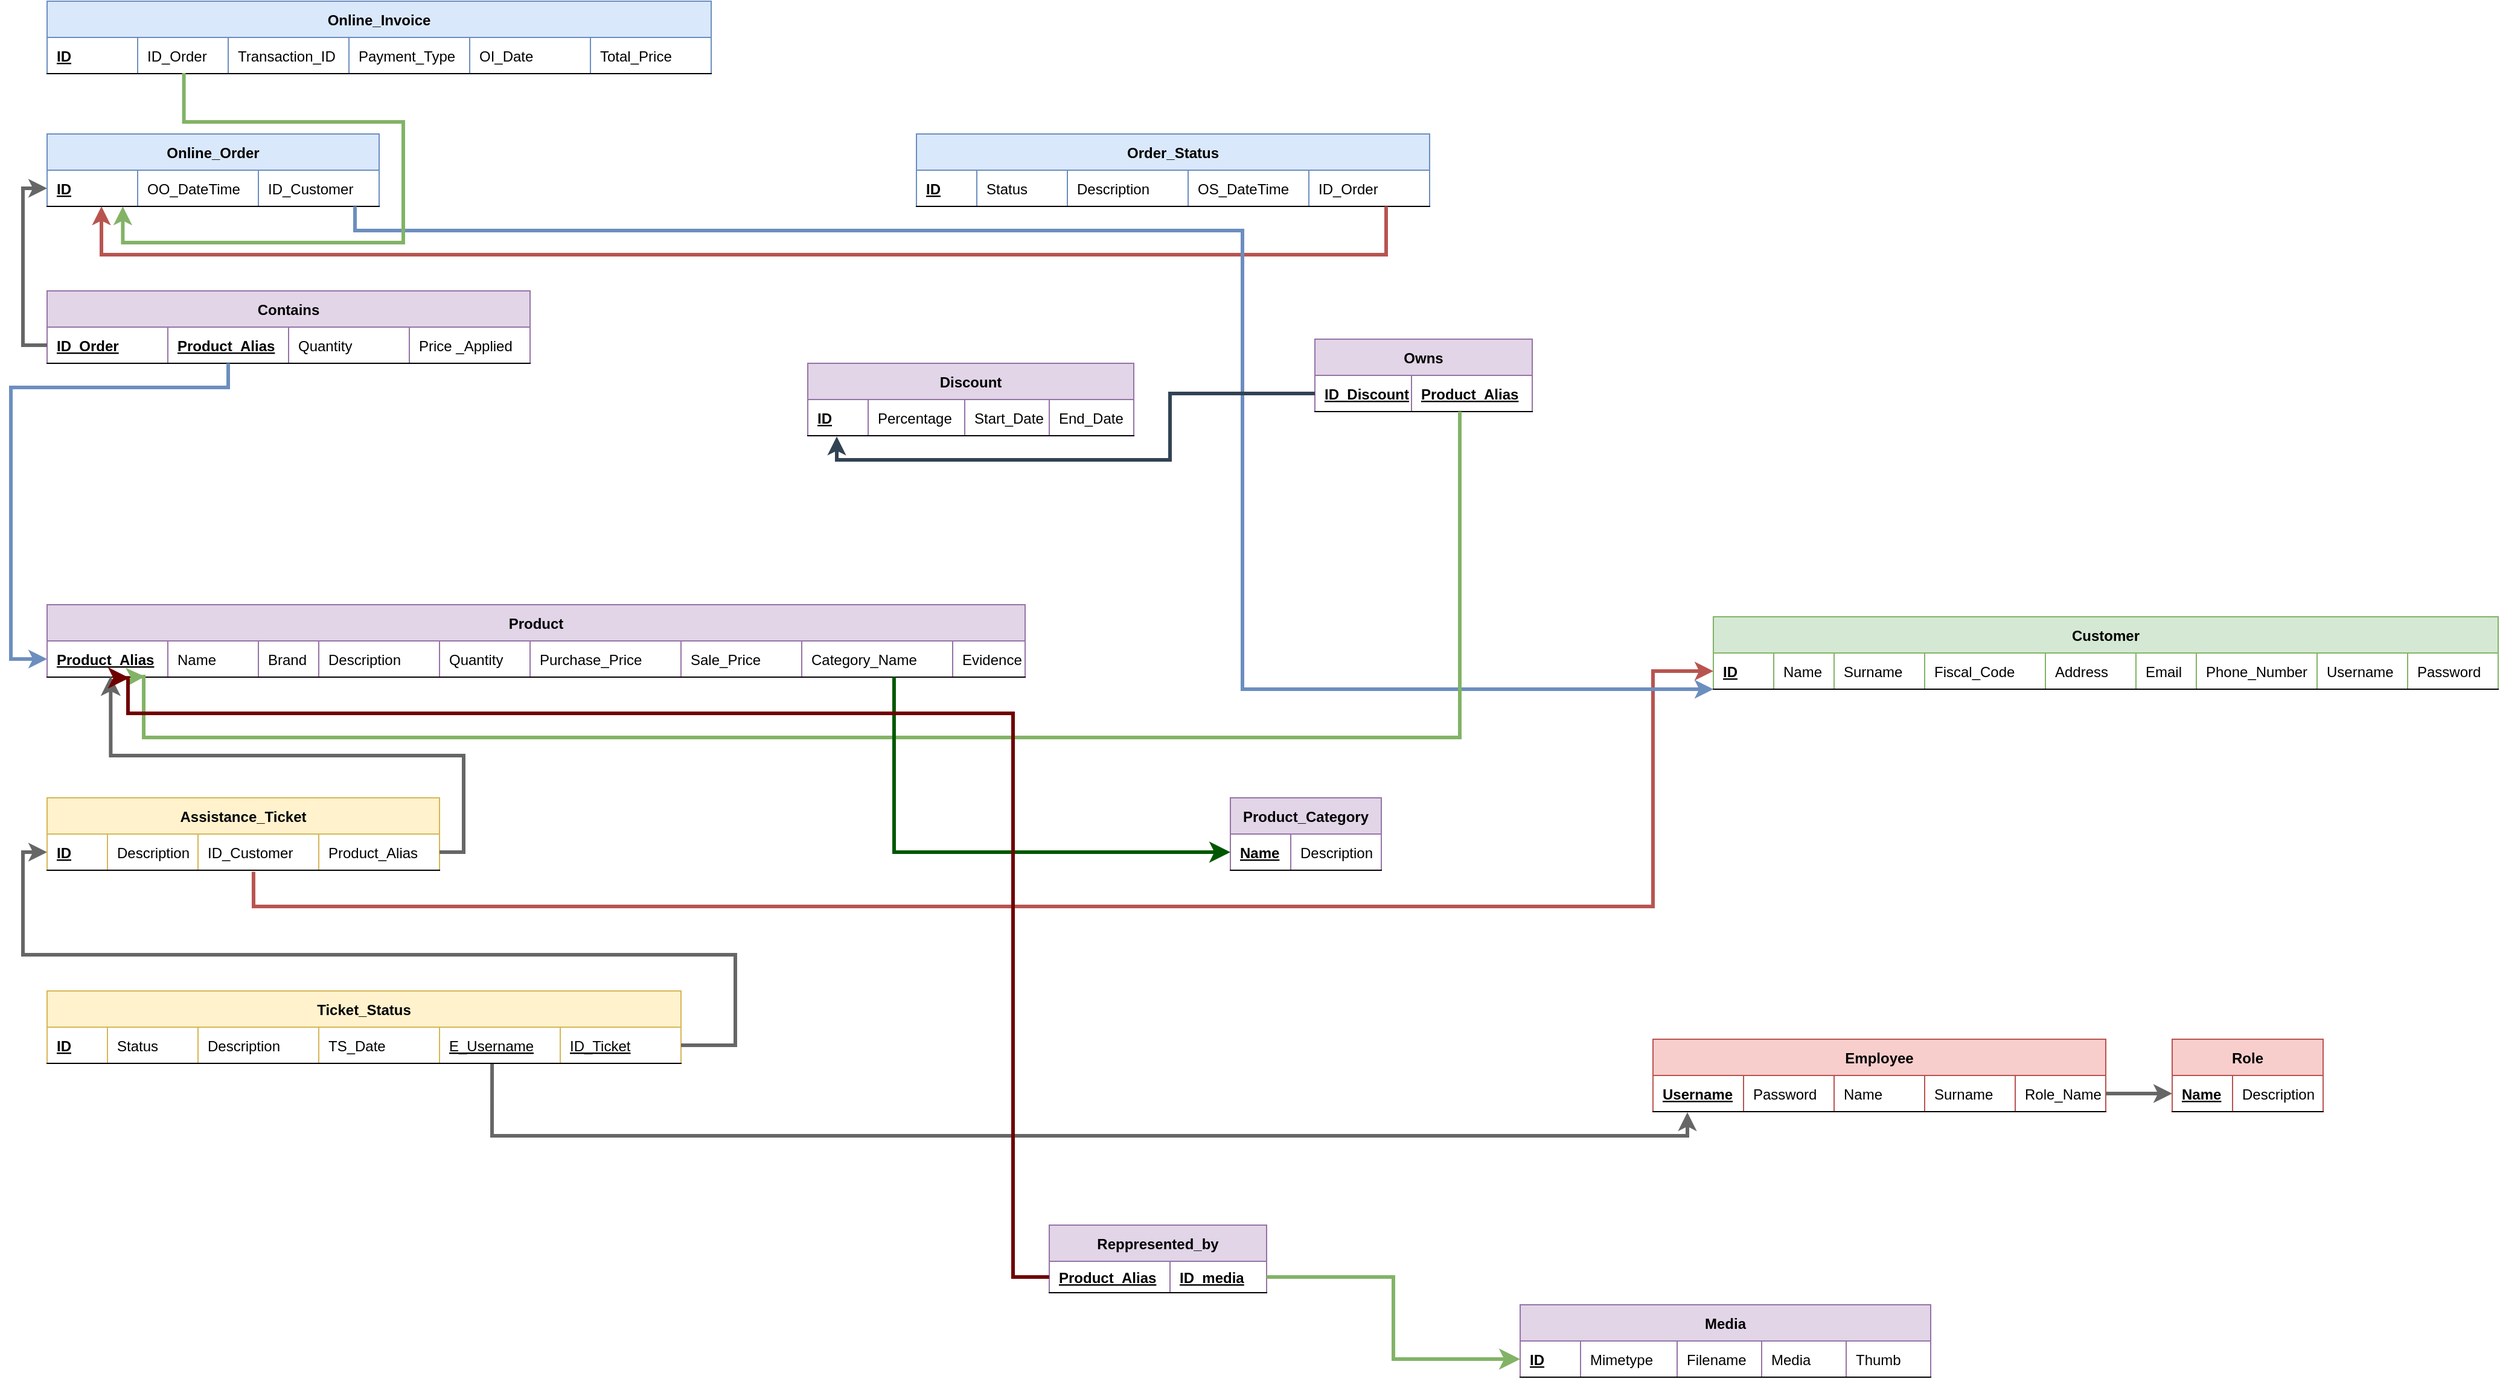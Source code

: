 <mxfile version="16.5.1" type="device"><diagram id="0pg-BmFDuKd8sLZ-6b8k" name="Page-1"><mxGraphModel dx="1574" dy="2393" grid="1" gridSize="10" guides="1" tooltips="1" connect="1" arrows="1" fold="1" page="1" pageScale="1" pageWidth="1654" pageHeight="1169" math="0" shadow="0"><root><mxCell id="0"/><mxCell id="1" parent="0"/><mxCell id="lph8fNqBOR6CAaUnovuX-112" value="Customer" style="shape=table;startSize=30;container=1;collapsible=1;childLayout=tableLayout;fixedRows=1;rowLines=0;fontStyle=1;align=center;resizeLast=1;flipV=0;flipH=0;fillColor=#d5e8d4;strokeColor=#82b366;" parent="1" vertex="1"><mxGeometry x="1460" y="110" width="650" height="60" as="geometry"/></mxCell><mxCell id="lph8fNqBOR6CAaUnovuX-113" value="" style="shape=partialRectangle;collapsible=0;dropTarget=0;pointerEvents=0;fillColor=none;top=0;left=0;bottom=1;right=0;points=[[0,0.5],[1,0.5]];portConstraint=eastwest;" parent="lph8fNqBOR6CAaUnovuX-112" vertex="1"><mxGeometry y="30" width="650" height="30" as="geometry"/></mxCell><mxCell id="lph8fNqBOR6CAaUnovuX-114" value="ID" style="shape=partialRectangle;connectable=0;fillColor=none;top=0;left=0;bottom=0;right=0;align=left;spacingLeft=6;fontStyle=5;overflow=hidden;" parent="lph8fNqBOR6CAaUnovuX-113" vertex="1"><mxGeometry width="50" height="30" as="geometry"><mxRectangle width="50" height="30" as="alternateBounds"/></mxGeometry></mxCell><mxCell id="lph8fNqBOR6CAaUnovuX-115" value="Name" style="shape=partialRectangle;connectable=0;fillColor=none;top=0;left=0;bottom=0;right=0;align=left;spacingLeft=6;fontStyle=0;overflow=hidden;" parent="lph8fNqBOR6CAaUnovuX-113" vertex="1"><mxGeometry x="50" width="50" height="30" as="geometry"><mxRectangle width="50" height="30" as="alternateBounds"/></mxGeometry></mxCell><mxCell id="lph8fNqBOR6CAaUnovuX-116" value="Surname" style="shape=partialRectangle;connectable=0;fillColor=none;top=0;left=0;bottom=0;right=0;align=left;spacingLeft=6;fontStyle=0;overflow=hidden;" parent="lph8fNqBOR6CAaUnovuX-113" vertex="1"><mxGeometry x="100" width="75" height="30" as="geometry"><mxRectangle width="75" height="30" as="alternateBounds"/></mxGeometry></mxCell><mxCell id="lph8fNqBOR6CAaUnovuX-117" value="Fiscal_Code" style="shape=partialRectangle;connectable=0;fillColor=none;top=0;left=0;bottom=0;right=0;align=left;spacingLeft=6;fontStyle=0;overflow=hidden;" parent="lph8fNqBOR6CAaUnovuX-113" vertex="1"><mxGeometry x="175" width="100" height="30" as="geometry"><mxRectangle width="100" height="30" as="alternateBounds"/></mxGeometry></mxCell><mxCell id="lph8fNqBOR6CAaUnovuX-118" value="Address" style="shape=partialRectangle;connectable=0;fillColor=none;top=0;left=0;bottom=0;right=0;align=left;spacingLeft=6;fontStyle=0;overflow=hidden;" parent="lph8fNqBOR6CAaUnovuX-113" vertex="1"><mxGeometry x="275" width="75" height="30" as="geometry"><mxRectangle width="75" height="30" as="alternateBounds"/></mxGeometry></mxCell><mxCell id="lph8fNqBOR6CAaUnovuX-119" value="Email" style="shape=partialRectangle;connectable=0;fillColor=none;top=0;left=0;bottom=0;right=0;align=left;spacingLeft=6;fontStyle=0;overflow=hidden;" parent="lph8fNqBOR6CAaUnovuX-113" vertex="1"><mxGeometry x="350" width="50" height="30" as="geometry"><mxRectangle width="50" height="30" as="alternateBounds"/></mxGeometry></mxCell><mxCell id="lph8fNqBOR6CAaUnovuX-120" value="Phone_Number" style="shape=partialRectangle;connectable=0;fillColor=none;top=0;left=0;bottom=0;right=0;align=left;spacingLeft=6;fontStyle=0;overflow=hidden;" parent="lph8fNqBOR6CAaUnovuX-113" vertex="1"><mxGeometry x="400" width="100" height="30" as="geometry"><mxRectangle width="100" height="30" as="alternateBounds"/></mxGeometry></mxCell><mxCell id="lph8fNqBOR6CAaUnovuX-122" value="Username" style="shape=partialRectangle;connectable=0;fillColor=none;top=0;left=0;bottom=0;right=0;align=left;spacingLeft=6;fontStyle=0;overflow=hidden;" parent="lph8fNqBOR6CAaUnovuX-113" vertex="1"><mxGeometry x="500" width="75" height="30" as="geometry"><mxRectangle width="75" height="30" as="alternateBounds"/></mxGeometry></mxCell><mxCell id="lph8fNqBOR6CAaUnovuX-123" value="Password" style="shape=partialRectangle;connectable=0;fillColor=none;top=0;left=0;bottom=0;right=0;align=left;spacingLeft=6;fontStyle=0;overflow=hidden;" parent="lph8fNqBOR6CAaUnovuX-113" vertex="1"><mxGeometry x="575" width="75" height="30" as="geometry"><mxRectangle width="75" height="30" as="alternateBounds"/></mxGeometry></mxCell><mxCell id="lph8fNqBOR6CAaUnovuX-124" value="Assistance_Ticket" style="shape=table;startSize=30;container=1;collapsible=1;childLayout=tableLayout;fixedRows=1;rowLines=0;fontStyle=1;align=center;resizeLast=1;fillColor=#fff2cc;strokeColor=#d6b656;" parent="1" vertex="1"><mxGeometry x="80" y="260" width="325" height="60" as="geometry"/></mxCell><mxCell id="lph8fNqBOR6CAaUnovuX-125" value="" style="shape=partialRectangle;collapsible=0;dropTarget=0;pointerEvents=0;fillColor=none;top=0;left=0;bottom=1;right=0;points=[[0,0.5],[1,0.5]];portConstraint=eastwest;" parent="lph8fNqBOR6CAaUnovuX-124" vertex="1"><mxGeometry y="30" width="325" height="30" as="geometry"/></mxCell><mxCell id="lph8fNqBOR6CAaUnovuX-126" value="ID" style="shape=partialRectangle;connectable=0;fillColor=none;top=0;left=0;bottom=0;right=0;align=left;spacingLeft=6;fontStyle=5;overflow=hidden;" parent="lph8fNqBOR6CAaUnovuX-125" vertex="1"><mxGeometry width="50" height="30" as="geometry"><mxRectangle width="50" height="30" as="alternateBounds"/></mxGeometry></mxCell><mxCell id="lph8fNqBOR6CAaUnovuX-127" value="Description" style="shape=partialRectangle;connectable=0;fillColor=none;top=0;left=0;bottom=0;right=0;align=left;spacingLeft=6;fontStyle=0;overflow=hidden;" parent="lph8fNqBOR6CAaUnovuX-125" vertex="1"><mxGeometry x="50" width="75" height="30" as="geometry"><mxRectangle width="75" height="30" as="alternateBounds"/></mxGeometry></mxCell><mxCell id="lph8fNqBOR6CAaUnovuX-129" value="ID_Customer" style="shape=partialRectangle;connectable=0;fillColor=none;top=0;left=0;bottom=0;right=0;align=left;spacingLeft=6;fontStyle=0;overflow=hidden;" parent="lph8fNqBOR6CAaUnovuX-125" vertex="1"><mxGeometry x="125" width="100" height="30" as="geometry"><mxRectangle width="100" height="30" as="alternateBounds"/></mxGeometry></mxCell><mxCell id="lph8fNqBOR6CAaUnovuX-130" value="Product_Alias" style="shape=partialRectangle;connectable=0;fillColor=none;top=0;left=0;bottom=0;right=0;align=left;spacingLeft=6;fontStyle=0;overflow=hidden;" parent="lph8fNqBOR6CAaUnovuX-125" vertex="1"><mxGeometry x="225" width="100" height="30" as="geometry"><mxRectangle width="100" height="30" as="alternateBounds"/></mxGeometry></mxCell><mxCell id="lph8fNqBOR6CAaUnovuX-131" value="Ticket_Status" style="shape=table;startSize=30;container=1;collapsible=1;childLayout=tableLayout;fixedRows=1;rowLines=0;fontStyle=1;align=center;resizeLast=1;fillColor=#fff2cc;strokeColor=#d6b656;" parent="1" vertex="1"><mxGeometry x="80" y="420" width="525" height="60" as="geometry"/></mxCell><mxCell id="lph8fNqBOR6CAaUnovuX-132" value="" style="shape=partialRectangle;collapsible=0;dropTarget=0;pointerEvents=0;fillColor=none;top=0;left=0;bottom=1;right=0;points=[[0,0.5],[1,0.5]];portConstraint=eastwest;" parent="lph8fNqBOR6CAaUnovuX-131" vertex="1"><mxGeometry y="30" width="525" height="30" as="geometry"/></mxCell><mxCell id="lph8fNqBOR6CAaUnovuX-133" value="ID" style="shape=partialRectangle;connectable=0;fillColor=none;top=0;left=0;bottom=0;right=0;align=left;spacingLeft=6;fontStyle=5;overflow=hidden;" parent="lph8fNqBOR6CAaUnovuX-132" vertex="1"><mxGeometry width="50" height="30" as="geometry"><mxRectangle width="50" height="30" as="alternateBounds"/></mxGeometry></mxCell><mxCell id="lph8fNqBOR6CAaUnovuX-134" value="Status" style="shape=partialRectangle;connectable=0;fillColor=none;top=0;left=0;bottom=0;right=0;align=left;spacingLeft=6;fontStyle=0;overflow=hidden;" parent="lph8fNqBOR6CAaUnovuX-132" vertex="1"><mxGeometry x="50" width="75" height="30" as="geometry"><mxRectangle width="75" height="30" as="alternateBounds"/></mxGeometry></mxCell><mxCell id="lph8fNqBOR6CAaUnovuX-135" value="Description" style="shape=partialRectangle;connectable=0;fillColor=none;top=0;left=0;bottom=0;right=0;align=left;spacingLeft=6;fontStyle=0;overflow=hidden;" parent="lph8fNqBOR6CAaUnovuX-132" vertex="1"><mxGeometry x="125" width="100" height="30" as="geometry"><mxRectangle width="100" height="30" as="alternateBounds"/></mxGeometry></mxCell><mxCell id="lph8fNqBOR6CAaUnovuX-136" value="TS_Date" style="shape=partialRectangle;connectable=0;fillColor=none;top=0;left=0;bottom=0;right=0;align=left;spacingLeft=6;fontStyle=0;overflow=hidden;" parent="lph8fNqBOR6CAaUnovuX-132" vertex="1"><mxGeometry x="225" width="100" height="30" as="geometry"><mxRectangle width="100" height="30" as="alternateBounds"/></mxGeometry></mxCell><mxCell id="lph8fNqBOR6CAaUnovuX-137" value="E_Username" style="shape=partialRectangle;connectable=0;fillColor=none;top=0;left=0;bottom=0;right=0;align=left;spacingLeft=6;fontStyle=4;overflow=hidden;" parent="lph8fNqBOR6CAaUnovuX-132" vertex="1"><mxGeometry x="325" width="100" height="30" as="geometry"><mxRectangle width="100" height="30" as="alternateBounds"/></mxGeometry></mxCell><mxCell id="lph8fNqBOR6CAaUnovuX-138" value="ID_Ticket" style="shape=partialRectangle;connectable=0;fillColor=none;top=0;left=0;bottom=0;right=0;align=left;spacingLeft=6;fontStyle=4;overflow=hidden;" parent="lph8fNqBOR6CAaUnovuX-132" vertex="1"><mxGeometry x="425" width="100" height="30" as="geometry"><mxRectangle width="100" height="30" as="alternateBounds"/></mxGeometry></mxCell><mxCell id="lph8fNqBOR6CAaUnovuX-139" value="Product" style="shape=table;startSize=30;container=1;collapsible=1;childLayout=tableLayout;fixedRows=1;rowLines=0;fontStyle=1;align=center;resizeLast=1;fillColor=#e1d5e7;strokeColor=#9673a6;" parent="1" vertex="1"><mxGeometry x="80" y="100" width="810" height="60" as="geometry"/></mxCell><mxCell id="lph8fNqBOR6CAaUnovuX-140" value="" style="shape=partialRectangle;collapsible=0;dropTarget=0;pointerEvents=0;fillColor=none;top=0;left=0;bottom=1;right=0;points=[[0,0.5],[1,0.5]];portConstraint=eastwest;" parent="lph8fNqBOR6CAaUnovuX-139" vertex="1"><mxGeometry y="30" width="810" height="30" as="geometry"/></mxCell><mxCell id="lph8fNqBOR6CAaUnovuX-141" value="Product_Alias" style="shape=partialRectangle;connectable=0;fillColor=none;top=0;left=0;bottom=0;right=0;align=left;spacingLeft=6;fontStyle=5;overflow=hidden;" parent="lph8fNqBOR6CAaUnovuX-140" vertex="1"><mxGeometry width="100" height="30" as="geometry"><mxRectangle width="100" height="30" as="alternateBounds"/></mxGeometry></mxCell><mxCell id="lph8fNqBOR6CAaUnovuX-142" value="Name" style="shape=partialRectangle;connectable=0;fillColor=none;top=0;left=0;bottom=0;right=0;align=left;spacingLeft=6;fontStyle=0;overflow=hidden;" parent="lph8fNqBOR6CAaUnovuX-140" vertex="1"><mxGeometry x="100" width="75" height="30" as="geometry"><mxRectangle width="75" height="30" as="alternateBounds"/></mxGeometry></mxCell><mxCell id="lph8fNqBOR6CAaUnovuX-143" value="Brand" style="shape=partialRectangle;connectable=0;fillColor=none;top=0;left=0;bottom=0;right=0;align=left;spacingLeft=6;fontStyle=0;overflow=hidden;" parent="lph8fNqBOR6CAaUnovuX-140" vertex="1"><mxGeometry x="175" width="50" height="30" as="geometry"><mxRectangle width="50" height="30" as="alternateBounds"/></mxGeometry></mxCell><mxCell id="lph8fNqBOR6CAaUnovuX-144" value="Description" style="shape=partialRectangle;connectable=0;fillColor=none;top=0;left=0;bottom=0;right=0;align=left;spacingLeft=6;fontStyle=0;overflow=hidden;" parent="lph8fNqBOR6CAaUnovuX-140" vertex="1"><mxGeometry x="225" width="100" height="30" as="geometry"><mxRectangle width="100" height="30" as="alternateBounds"/></mxGeometry></mxCell><mxCell id="lph8fNqBOR6CAaUnovuX-145" value="Quantity" style="shape=partialRectangle;connectable=0;fillColor=none;top=0;left=0;bottom=0;right=0;align=left;spacingLeft=6;fontStyle=0;overflow=hidden;" parent="lph8fNqBOR6CAaUnovuX-140" vertex="1"><mxGeometry x="325" width="75" height="30" as="geometry"><mxRectangle width="75" height="30" as="alternateBounds"/></mxGeometry></mxCell><mxCell id="lph8fNqBOR6CAaUnovuX-146" value="Purchase_Price" style="shape=partialRectangle;connectable=0;fillColor=none;top=0;left=0;bottom=0;right=0;align=left;spacingLeft=6;fontStyle=0;overflow=hidden;" parent="lph8fNqBOR6CAaUnovuX-140" vertex="1"><mxGeometry x="400" width="125" height="30" as="geometry"><mxRectangle width="125" height="30" as="alternateBounds"/></mxGeometry></mxCell><mxCell id="lph8fNqBOR6CAaUnovuX-147" value="Sale_Price" style="shape=partialRectangle;connectable=0;fillColor=none;top=0;left=0;bottom=0;right=0;align=left;spacingLeft=6;fontStyle=0;overflow=hidden;" parent="lph8fNqBOR6CAaUnovuX-140" vertex="1"><mxGeometry x="525" width="100" height="30" as="geometry"><mxRectangle width="100" height="30" as="alternateBounds"/></mxGeometry></mxCell><mxCell id="lph8fNqBOR6CAaUnovuX-149" value="Category_Name" style="shape=partialRectangle;connectable=0;fillColor=none;top=0;left=0;bottom=0;right=0;align=left;spacingLeft=6;fontStyle=0;overflow=hidden;" parent="lph8fNqBOR6CAaUnovuX-140" vertex="1"><mxGeometry x="625" width="125" height="30" as="geometry"><mxRectangle width="125" height="30" as="alternateBounds"/></mxGeometry></mxCell><mxCell id="3uDwWLVldR8TrCKdrsaG-1" value="Evidence" style="shape=partialRectangle;connectable=0;fillColor=none;top=0;left=0;bottom=0;right=0;align=left;spacingLeft=6;fontStyle=0;overflow=hidden;" parent="lph8fNqBOR6CAaUnovuX-140" vertex="1"><mxGeometry x="750" width="60" height="30" as="geometry"><mxRectangle width="60" height="30" as="alternateBounds"/></mxGeometry></mxCell><mxCell id="lph8fNqBOR6CAaUnovuX-150" value="Product_Category" style="shape=table;startSize=30;container=1;collapsible=1;childLayout=tableLayout;fixedRows=1;rowLines=0;fontStyle=1;align=center;resizeLast=1;fillColor=#e1d5e7;strokeColor=#9673a6;" parent="1" vertex="1"><mxGeometry x="1060" y="260" width="125" height="60" as="geometry"/></mxCell><mxCell id="lph8fNqBOR6CAaUnovuX-151" value="" style="shape=partialRectangle;collapsible=0;dropTarget=0;pointerEvents=0;fillColor=none;top=0;left=0;bottom=1;right=0;points=[[0,0.5],[1,0.5]];portConstraint=eastwest;" parent="lph8fNqBOR6CAaUnovuX-150" vertex="1"><mxGeometry y="30" width="125" height="30" as="geometry"/></mxCell><mxCell id="lph8fNqBOR6CAaUnovuX-152" value="Name" style="shape=partialRectangle;connectable=0;fillColor=none;top=0;left=0;bottom=0;right=0;align=left;spacingLeft=6;fontStyle=5;overflow=hidden;" parent="lph8fNqBOR6CAaUnovuX-151" vertex="1"><mxGeometry width="50" height="30" as="geometry"><mxRectangle width="50" height="30" as="alternateBounds"/></mxGeometry></mxCell><mxCell id="lph8fNqBOR6CAaUnovuX-153" value="Description" style="shape=partialRectangle;connectable=0;fillColor=none;top=0;left=0;bottom=0;right=0;align=left;spacingLeft=6;fontStyle=0;overflow=hidden;" parent="lph8fNqBOR6CAaUnovuX-151" vertex="1"><mxGeometry x="50" width="75" height="30" as="geometry"><mxRectangle width="75" height="30" as="alternateBounds"/></mxGeometry></mxCell><mxCell id="lph8fNqBOR6CAaUnovuX-154" value="Role" style="shape=table;startSize=30;container=1;collapsible=1;childLayout=tableLayout;fixedRows=1;rowLines=0;fontStyle=1;align=center;resizeLast=1;fillColor=#f8cecc;strokeColor=#b85450;" parent="1" vertex="1"><mxGeometry x="1840" y="460" width="125" height="60" as="geometry"/></mxCell><mxCell id="lph8fNqBOR6CAaUnovuX-155" value="" style="shape=partialRectangle;collapsible=0;dropTarget=0;pointerEvents=0;fillColor=none;top=0;left=0;bottom=1;right=0;points=[[0,0.5],[1,0.5]];portConstraint=eastwest;" parent="lph8fNqBOR6CAaUnovuX-154" vertex="1"><mxGeometry y="30" width="125" height="30" as="geometry"/></mxCell><mxCell id="lph8fNqBOR6CAaUnovuX-156" value="Name" style="shape=partialRectangle;connectable=0;fillColor=none;top=0;left=0;bottom=0;right=0;align=left;spacingLeft=6;fontStyle=5;overflow=hidden;" parent="lph8fNqBOR6CAaUnovuX-155" vertex="1"><mxGeometry width="50" height="30" as="geometry"><mxRectangle width="50" height="30" as="alternateBounds"/></mxGeometry></mxCell><mxCell id="lph8fNqBOR6CAaUnovuX-157" value="Description" style="shape=partialRectangle;connectable=0;fillColor=none;top=0;left=0;bottom=0;right=0;align=left;spacingLeft=6;fontStyle=0;overflow=hidden;" parent="lph8fNqBOR6CAaUnovuX-155" vertex="1"><mxGeometry x="50" width="75" height="30" as="geometry"><mxRectangle width="75" height="30" as="alternateBounds"/></mxGeometry></mxCell><mxCell id="lph8fNqBOR6CAaUnovuX-158" value="Employee" style="shape=table;startSize=30;container=1;collapsible=1;childLayout=tableLayout;fixedRows=1;rowLines=0;fontStyle=1;align=center;resizeLast=1;fillColor=#f8cecc;strokeColor=#b85450;" parent="1" vertex="1"><mxGeometry x="1410" y="460" width="375" height="60" as="geometry"/></mxCell><mxCell id="lph8fNqBOR6CAaUnovuX-159" value="" style="shape=partialRectangle;collapsible=0;dropTarget=0;pointerEvents=0;fillColor=none;top=0;left=0;bottom=1;right=0;points=[[0,0.5],[1,0.5]];portConstraint=eastwest;" parent="lph8fNqBOR6CAaUnovuX-158" vertex="1"><mxGeometry y="30" width="375" height="30" as="geometry"/></mxCell><mxCell id="lph8fNqBOR6CAaUnovuX-160" value="Username" style="shape=partialRectangle;connectable=0;fillColor=none;top=0;left=0;bottom=0;right=0;align=left;spacingLeft=6;fontStyle=5;overflow=hidden;" parent="lph8fNqBOR6CAaUnovuX-159" vertex="1"><mxGeometry width="75" height="30" as="geometry"><mxRectangle width="75" height="30" as="alternateBounds"/></mxGeometry></mxCell><mxCell id="lph8fNqBOR6CAaUnovuX-161" value="Password" style="shape=partialRectangle;connectable=0;fillColor=none;top=0;left=0;bottom=0;right=0;align=left;spacingLeft=6;fontStyle=0;overflow=hidden;" parent="lph8fNqBOR6CAaUnovuX-159" vertex="1"><mxGeometry x="75" width="75" height="30" as="geometry"><mxRectangle width="75" height="30" as="alternateBounds"/></mxGeometry></mxCell><mxCell id="lph8fNqBOR6CAaUnovuX-162" value="Name" style="shape=partialRectangle;connectable=0;fillColor=none;top=0;left=0;bottom=0;right=0;align=left;spacingLeft=6;fontStyle=0;overflow=hidden;" parent="lph8fNqBOR6CAaUnovuX-159" vertex="1"><mxGeometry x="150" width="75" height="30" as="geometry"><mxRectangle width="75" height="30" as="alternateBounds"/></mxGeometry></mxCell><mxCell id="lph8fNqBOR6CAaUnovuX-163" value="Surname" style="shape=partialRectangle;connectable=0;fillColor=none;top=0;left=0;bottom=0;right=0;align=left;spacingLeft=6;fontStyle=0;overflow=hidden;" parent="lph8fNqBOR6CAaUnovuX-159" vertex="1"><mxGeometry x="225" width="75" height="30" as="geometry"><mxRectangle width="75" height="30" as="alternateBounds"/></mxGeometry></mxCell><mxCell id="lph8fNqBOR6CAaUnovuX-164" value="Role_Name" style="shape=partialRectangle;connectable=0;fillColor=none;top=0;left=0;bottom=0;right=0;align=left;spacingLeft=6;fontStyle=0;overflow=hidden;" parent="lph8fNqBOR6CAaUnovuX-159" vertex="1"><mxGeometry x="300" width="75" height="30" as="geometry"><mxRectangle width="75" height="30" as="alternateBounds"/></mxGeometry></mxCell><mxCell id="lph8fNqBOR6CAaUnovuX-180" style="edgeStyle=orthogonalEdgeStyle;rounded=0;orthogonalLoop=1;jettySize=auto;html=1;entryX=0;entryY=0.5;entryDx=0;entryDy=0;exitX=1;exitY=0.5;exitDx=0;exitDy=0;strokeWidth=3;fillColor=#f5f5f5;strokeColor=#666666;" parent="1" source="lph8fNqBOR6CAaUnovuX-159" target="lph8fNqBOR6CAaUnovuX-155" edge="1"><mxGeometry relative="1" as="geometry"><mxPoint x="2040" y="514" as="targetPoint"/></mxGeometry></mxCell><mxCell id="lph8fNqBOR6CAaUnovuX-189" style="edgeStyle=orthogonalEdgeStyle;rounded=0;orthogonalLoop=1;jettySize=auto;html=1;entryX=0;entryY=0.5;entryDx=0;entryDy=0;fillColor=#f8cecc;strokeColor=#b85450;strokeWidth=3;exitX=0.526;exitY=1.042;exitDx=0;exitDy=0;exitPerimeter=0;" parent="1" source="lph8fNqBOR6CAaUnovuX-125" target="lph8fNqBOR6CAaUnovuX-113" edge="1"><mxGeometry relative="1" as="geometry"><mxPoint x="1160" y="145" as="targetPoint"/><Array as="points"><mxPoint x="251" y="350"/><mxPoint x="1410" y="350"/><mxPoint x="1410" y="155"/></Array><mxPoint x="355" y="319" as="sourcePoint"/></mxGeometry></mxCell><mxCell id="lph8fNqBOR6CAaUnovuX-191" style="edgeStyle=orthogonalEdgeStyle;rounded=0;orthogonalLoop=1;jettySize=auto;html=1;entryX=0.065;entryY=0.967;entryDx=0;entryDy=0;entryPerimeter=0;exitX=1;exitY=0.5;exitDx=0;exitDy=0;endSize=7;strokeWidth=3;fillColor=#f5f5f5;strokeColor=#666666;" parent="1" source="lph8fNqBOR6CAaUnovuX-125" target="lph8fNqBOR6CAaUnovuX-140" edge="1"><mxGeometry relative="1" as="geometry"/></mxCell><mxCell id="lph8fNqBOR6CAaUnovuX-193" style="edgeStyle=orthogonalEdgeStyle;rounded=0;orthogonalLoop=1;jettySize=auto;html=1;entryX=0;entryY=0.5;entryDx=0;entryDy=0;exitX=1;exitY=0.75;exitDx=0;exitDy=0;strokeWidth=3;fillColor=#f5f5f5;strokeColor=#666666;" parent="1" source="lph8fNqBOR6CAaUnovuX-131" target="lph8fNqBOR6CAaUnovuX-125" edge="1"><mxGeometry relative="1" as="geometry"><mxPoint x="640" y="465" as="sourcePoint"/><Array as="points"><mxPoint x="650" y="465"/><mxPoint x="650" y="390"/><mxPoint x="60" y="390"/><mxPoint x="60" y="305"/></Array></mxGeometry></mxCell><mxCell id="lph8fNqBOR6CAaUnovuX-216" value="Online_Invoice" style="shape=table;startSize=30;container=1;collapsible=1;childLayout=tableLayout;fixedRows=1;rowLines=0;fontStyle=1;align=center;resizeLast=1;fillColor=#dae8fc;strokeColor=#6c8ebf;" parent="1" vertex="1"><mxGeometry x="80" y="-400" width="550" height="60" as="geometry"/></mxCell><mxCell id="lph8fNqBOR6CAaUnovuX-217" value="" style="shape=partialRectangle;collapsible=0;dropTarget=0;pointerEvents=0;fillColor=none;top=0;left=0;bottom=1;right=0;points=[[0,0.5],[1,0.5]];portConstraint=eastwest;" parent="lph8fNqBOR6CAaUnovuX-216" vertex="1"><mxGeometry y="30" width="550" height="30" as="geometry"/></mxCell><mxCell id="lph8fNqBOR6CAaUnovuX-218" value="ID" style="shape=partialRectangle;connectable=0;fillColor=none;top=0;left=0;bottom=0;right=0;align=left;spacingLeft=6;fontStyle=5;overflow=hidden;" parent="lph8fNqBOR6CAaUnovuX-217" vertex="1"><mxGeometry width="75" height="30" as="geometry"><mxRectangle width="75" height="30" as="alternateBounds"/></mxGeometry></mxCell><mxCell id="wNICLlBUw6Nd2xZsFlhu-1" value="ID_Order" style="shape=partialRectangle;connectable=0;fillColor=none;top=0;left=0;bottom=0;right=0;align=left;spacingLeft=6;fontStyle=0;overflow=hidden;" parent="lph8fNqBOR6CAaUnovuX-217" vertex="1"><mxGeometry x="75" width="75" height="30" as="geometry"><mxRectangle width="75" height="30" as="alternateBounds"/></mxGeometry></mxCell><mxCell id="lph8fNqBOR6CAaUnovuX-219" value="Transaction_ID    " style="shape=partialRectangle;connectable=0;fillColor=none;top=0;left=0;bottom=0;right=0;align=left;spacingLeft=6;fontStyle=0;overflow=hidden;" parent="lph8fNqBOR6CAaUnovuX-217" vertex="1"><mxGeometry x="150" width="100" height="30" as="geometry"><mxRectangle width="100" height="30" as="alternateBounds"/></mxGeometry></mxCell><mxCell id="lph8fNqBOR6CAaUnovuX-220" value="Payment_Type" style="shape=partialRectangle;connectable=0;fillColor=none;top=0;left=0;bottom=0;right=0;align=left;spacingLeft=6;fontStyle=0;overflow=hidden;" parent="lph8fNqBOR6CAaUnovuX-217" vertex="1"><mxGeometry x="250" width="100" height="30" as="geometry"><mxRectangle width="100" height="30" as="alternateBounds"/></mxGeometry></mxCell><mxCell id="lph8fNqBOR6CAaUnovuX-221" value="OI_Date" style="shape=partialRectangle;connectable=0;fillColor=none;top=0;left=0;bottom=0;right=0;align=left;spacingLeft=6;fontStyle=0;overflow=hidden;" parent="lph8fNqBOR6CAaUnovuX-217" vertex="1"><mxGeometry x="350" width="100" height="30" as="geometry"><mxRectangle width="100" height="30" as="alternateBounds"/></mxGeometry></mxCell><mxCell id="lph8fNqBOR6CAaUnovuX-222" value="Total_Price" style="shape=partialRectangle;connectable=0;fillColor=none;top=0;left=0;bottom=0;right=0;align=left;spacingLeft=6;fontStyle=0;overflow=hidden;" parent="lph8fNqBOR6CAaUnovuX-217" vertex="1"><mxGeometry x="450" width="100" height="30" as="geometry"><mxRectangle width="100" height="30" as="alternateBounds"/></mxGeometry></mxCell><mxCell id="IJeYiDki8PzvD-kHx4hm-18" value="Discount" style="shape=table;startSize=30;container=1;collapsible=1;childLayout=tableLayout;fixedRows=1;rowLines=0;fontStyle=1;align=center;resizeLast=1;fillColor=#e1d5e7;strokeColor=#9673a6;" parent="1" vertex="1"><mxGeometry x="710" y="-100" width="270" height="60" as="geometry"/></mxCell><mxCell id="IJeYiDki8PzvD-kHx4hm-19" value="" style="shape=partialRectangle;collapsible=0;dropTarget=0;pointerEvents=0;fillColor=none;top=0;left=0;bottom=1;right=0;points=[[0,0.5],[1,0.5]];portConstraint=eastwest;" parent="IJeYiDki8PzvD-kHx4hm-18" vertex="1"><mxGeometry y="30" width="270" height="30" as="geometry"/></mxCell><mxCell id="IJeYiDki8PzvD-kHx4hm-20" value="ID" style="shape=partialRectangle;connectable=0;fillColor=none;top=0;left=0;bottom=0;right=0;align=left;spacingLeft=6;fontStyle=5;overflow=hidden;" parent="IJeYiDki8PzvD-kHx4hm-19" vertex="1"><mxGeometry width="50" height="30" as="geometry"><mxRectangle width="50" height="30" as="alternateBounds"/></mxGeometry></mxCell><mxCell id="IJeYiDki8PzvD-kHx4hm-21" value="Percentage" style="shape=partialRectangle;connectable=0;fillColor=none;top=0;left=0;bottom=0;right=0;align=left;spacingLeft=6;fontStyle=0;overflow=hidden;" parent="IJeYiDki8PzvD-kHx4hm-19" vertex="1"><mxGeometry x="50" width="80" height="30" as="geometry"><mxRectangle width="80" height="30" as="alternateBounds"/></mxGeometry></mxCell><mxCell id="IJeYiDki8PzvD-kHx4hm-23" value="Start_Date" style="shape=partialRectangle;connectable=0;fillColor=none;top=0;left=0;bottom=0;right=0;align=left;spacingLeft=6;fontStyle=0;overflow=hidden;" parent="IJeYiDki8PzvD-kHx4hm-19" vertex="1"><mxGeometry x="130" width="70" height="30" as="geometry"><mxRectangle width="70" height="30" as="alternateBounds"/></mxGeometry></mxCell><mxCell id="IJeYiDki8PzvD-kHx4hm-22" value="End_Date" style="shape=partialRectangle;connectable=0;fillColor=none;top=0;left=0;bottom=0;right=0;align=left;spacingLeft=6;fontStyle=0;overflow=hidden;" parent="IJeYiDki8PzvD-kHx4hm-19" vertex="1"><mxGeometry x="200" width="70" height="30" as="geometry"><mxRectangle width="70" height="30" as="alternateBounds"/></mxGeometry></mxCell><mxCell id="IJeYiDki8PzvD-kHx4hm-45" style="edgeStyle=orthogonalEdgeStyle;rounded=0;orthogonalLoop=1;jettySize=auto;html=1;exitX=0.702;exitY=1.017;exitDx=0;exitDy=0;entryX=0.076;entryY=1.017;entryDx=0;entryDy=0;exitPerimeter=0;entryPerimeter=0;strokeWidth=3;fillColor=#f5f5f5;strokeColor=#666666;" parent="1" source="lph8fNqBOR6CAaUnovuX-132" target="lph8fNqBOR6CAaUnovuX-159" edge="1"><mxGeometry relative="1" as="geometry"/></mxCell><mxCell id="IJeYiDki8PzvD-kHx4hm-47" value="Online_Order" style="shape=table;startSize=30;container=1;collapsible=1;childLayout=tableLayout;fixedRows=1;rowLines=0;fontStyle=1;align=center;resizeLast=1;fillColor=#dae8fc;strokeColor=#6c8ebf;" parent="1" vertex="1"><mxGeometry x="80" y="-290" width="275" height="60" as="geometry"/></mxCell><mxCell id="IJeYiDki8PzvD-kHx4hm-48" value="" style="shape=partialRectangle;collapsible=0;dropTarget=0;pointerEvents=0;fillColor=none;top=0;left=0;bottom=1;right=0;points=[[0,0.5],[1,0.5]];portConstraint=eastwest;" parent="IJeYiDki8PzvD-kHx4hm-47" vertex="1"><mxGeometry y="30" width="275" height="30" as="geometry"/></mxCell><mxCell id="IJeYiDki8PzvD-kHx4hm-49" value="ID" style="shape=partialRectangle;connectable=0;fillColor=none;top=0;left=0;bottom=0;right=0;align=left;spacingLeft=6;fontStyle=5;overflow=hidden;" parent="IJeYiDki8PzvD-kHx4hm-48" vertex="1"><mxGeometry width="75" height="30" as="geometry"><mxRectangle width="75" height="30" as="alternateBounds"/></mxGeometry></mxCell><mxCell id="IJeYiDki8PzvD-kHx4hm-50" value="OO_DateTime" style="shape=partialRectangle;connectable=0;fillColor=none;top=0;left=0;bottom=0;right=0;align=left;spacingLeft=6;fontStyle=0;overflow=hidden;" parent="IJeYiDki8PzvD-kHx4hm-48" vertex="1"><mxGeometry x="75" width="100" height="30" as="geometry"><mxRectangle width="100" height="30" as="alternateBounds"/></mxGeometry></mxCell><mxCell id="IJeYiDki8PzvD-kHx4hm-63" value="ID_Customer" style="shape=partialRectangle;connectable=0;fillColor=none;top=0;left=0;bottom=0;right=0;align=left;spacingLeft=6;fontStyle=0;overflow=hidden;" parent="IJeYiDki8PzvD-kHx4hm-48" vertex="1"><mxGeometry x="175" width="100" height="30" as="geometry"><mxRectangle width="100" height="30" as="alternateBounds"/></mxGeometry></mxCell><mxCell id="IJeYiDki8PzvD-kHx4hm-54" value="Order_Status" style="shape=table;startSize=30;container=1;collapsible=1;childLayout=tableLayout;fixedRows=1;rowLines=0;fontStyle=1;align=center;resizeLast=1;fillColor=#dae8fc;strokeColor=#6c8ebf;" parent="1" vertex="1"><mxGeometry x="800" y="-290" width="425" height="60" as="geometry"/></mxCell><mxCell id="IJeYiDki8PzvD-kHx4hm-55" value="" style="shape=partialRectangle;collapsible=0;dropTarget=0;pointerEvents=0;fillColor=none;top=0;left=0;bottom=1;right=0;points=[[0,0.5],[1,0.5]];portConstraint=eastwest;" parent="IJeYiDki8PzvD-kHx4hm-54" vertex="1"><mxGeometry y="30" width="425" height="30" as="geometry"/></mxCell><mxCell id="IJeYiDki8PzvD-kHx4hm-56" value="ID" style="shape=partialRectangle;connectable=0;fillColor=none;top=0;left=0;bottom=0;right=0;align=left;spacingLeft=6;fontStyle=5;overflow=hidden;" parent="IJeYiDki8PzvD-kHx4hm-55" vertex="1"><mxGeometry width="50" height="30" as="geometry"><mxRectangle width="50" height="30" as="alternateBounds"/></mxGeometry></mxCell><mxCell id="IJeYiDki8PzvD-kHx4hm-57" value="Status" style="shape=partialRectangle;connectable=0;fillColor=none;top=0;left=0;bottom=0;right=0;align=left;spacingLeft=6;fontStyle=0;overflow=hidden;" parent="IJeYiDki8PzvD-kHx4hm-55" vertex="1"><mxGeometry x="50" width="75" height="30" as="geometry"><mxRectangle width="75" height="30" as="alternateBounds"/></mxGeometry></mxCell><mxCell id="IJeYiDki8PzvD-kHx4hm-58" value="Description" style="shape=partialRectangle;connectable=0;fillColor=none;top=0;left=0;bottom=0;right=0;align=left;spacingLeft=6;fontStyle=0;overflow=hidden;" parent="IJeYiDki8PzvD-kHx4hm-55" vertex="1"><mxGeometry x="125" width="100" height="30" as="geometry"><mxRectangle width="100" height="30" as="alternateBounds"/></mxGeometry></mxCell><mxCell id="IJeYiDki8PzvD-kHx4hm-59" value="OS_DateTime" style="shape=partialRectangle;connectable=0;fillColor=none;top=0;left=0;bottom=0;right=0;align=left;spacingLeft=6;fontStyle=0;overflow=hidden;" parent="IJeYiDki8PzvD-kHx4hm-55" vertex="1"><mxGeometry x="225" width="100" height="30" as="geometry"><mxRectangle width="100" height="30" as="alternateBounds"/></mxGeometry></mxCell><mxCell id="IJeYiDki8PzvD-kHx4hm-61" value="ID_Order" style="shape=partialRectangle;connectable=0;fillColor=none;top=0;left=0;bottom=0;right=0;align=left;spacingLeft=6;fontStyle=0;overflow=hidden;" parent="IJeYiDki8PzvD-kHx4hm-55" vertex="1"><mxGeometry x="325" width="100" height="30" as="geometry"><mxRectangle width="100" height="30" as="alternateBounds"/></mxGeometry></mxCell><mxCell id="IJeYiDki8PzvD-kHx4hm-62" style="edgeStyle=orthogonalEdgeStyle;rounded=0;orthogonalLoop=1;jettySize=auto;html=1;fillColor=#f8cecc;strokeColor=#b85450;strokeWidth=3;" parent="1" edge="1"><mxGeometry relative="1" as="geometry"><mxPoint x="1189" y="-230" as="sourcePoint"/><Array as="points"><mxPoint x="1189" y="-190"/><mxPoint x="125" y="-190"/></Array><mxPoint x="125" y="-230" as="targetPoint"/></mxGeometry></mxCell><mxCell id="IJeYiDki8PzvD-kHx4hm-65" style="edgeStyle=orthogonalEdgeStyle;rounded=0;orthogonalLoop=1;jettySize=auto;html=1;fillColor=#dae8fc;strokeColor=#6c8ebf;strokeWidth=3;" parent="1" edge="1"><mxGeometry relative="1" as="geometry"><mxPoint x="1460" y="170" as="targetPoint"/><Array as="points"><mxPoint x="335" y="-210"/><mxPoint x="1070" y="-210"/><mxPoint x="1070" y="170"/></Array><mxPoint x="335" y="-230" as="sourcePoint"/></mxGeometry></mxCell><mxCell id="IJeYiDki8PzvD-kHx4hm-66" value="Contains" style="shape=table;startSize=30;container=1;collapsible=1;childLayout=tableLayout;fixedRows=1;rowLines=0;fontStyle=1;align=center;resizeLast=1;fillColor=#e1d5e7;strokeColor=#9673a6;" parent="1" vertex="1"><mxGeometry x="80" y="-160" width="400" height="60" as="geometry"/></mxCell><mxCell id="IJeYiDki8PzvD-kHx4hm-67" value="" style="shape=partialRectangle;collapsible=0;dropTarget=0;pointerEvents=0;fillColor=none;top=0;left=0;bottom=1;right=0;points=[[0,0.5],[1,0.5]];portConstraint=eastwest;" parent="IJeYiDki8PzvD-kHx4hm-66" vertex="1"><mxGeometry y="30" width="400" height="30" as="geometry"/></mxCell><mxCell id="IJeYiDki8PzvD-kHx4hm-68" value="ID_Order" style="shape=partialRectangle;connectable=0;fillColor=none;top=0;left=0;bottom=0;right=0;align=left;spacingLeft=6;fontStyle=5;overflow=hidden;" parent="IJeYiDki8PzvD-kHx4hm-67" vertex="1"><mxGeometry width="100" height="30" as="geometry"><mxRectangle width="100" height="30" as="alternateBounds"/></mxGeometry></mxCell><mxCell id="IJeYiDki8PzvD-kHx4hm-69" value="Product_Alias" style="shape=partialRectangle;connectable=0;fillColor=none;top=0;left=0;bottom=0;right=0;align=left;spacingLeft=6;fontStyle=5;overflow=hidden;" parent="IJeYiDki8PzvD-kHx4hm-67" vertex="1"><mxGeometry x="100" width="100" height="30" as="geometry"><mxRectangle width="100" height="30" as="alternateBounds"/></mxGeometry></mxCell><mxCell id="IJeYiDki8PzvD-kHx4hm-70" value="Quantity" style="shape=partialRectangle;connectable=0;fillColor=none;top=0;left=0;bottom=0;right=0;align=left;spacingLeft=6;fontStyle=0;overflow=hidden;" parent="IJeYiDki8PzvD-kHx4hm-67" vertex="1"><mxGeometry x="200" width="100" height="30" as="geometry"><mxRectangle width="100" height="30" as="alternateBounds"/></mxGeometry></mxCell><mxCell id="IJeYiDki8PzvD-kHx4hm-71" value="Price _Applied" style="shape=partialRectangle;connectable=0;fillColor=none;top=0;left=0;bottom=0;right=0;align=left;spacingLeft=6;fontStyle=0;overflow=hidden;" parent="IJeYiDki8PzvD-kHx4hm-67" vertex="1"><mxGeometry x="300" width="100" height="30" as="geometry"><mxRectangle width="100" height="30" as="alternateBounds"/></mxGeometry></mxCell><mxCell id="IJeYiDki8PzvD-kHx4hm-73" style="edgeStyle=orthogonalEdgeStyle;rounded=0;orthogonalLoop=1;jettySize=auto;html=1;exitX=0;exitY=0.5;exitDx=0;exitDy=0;entryX=0;entryY=0.5;entryDx=0;entryDy=0;strokeWidth=3;fillColor=#f5f5f5;strokeColor=#666666;" parent="1" source="IJeYiDki8PzvD-kHx4hm-67" target="IJeYiDki8PzvD-kHx4hm-48" edge="1"><mxGeometry relative="1" as="geometry"/></mxCell><mxCell id="IJeYiDki8PzvD-kHx4hm-74" style="edgeStyle=orthogonalEdgeStyle;rounded=0;orthogonalLoop=1;jettySize=auto;html=1;entryX=0;entryY=0.5;entryDx=0;entryDy=0;strokeWidth=3;fillColor=#dae8fc;strokeColor=#6c8ebf;" parent="1" target="lph8fNqBOR6CAaUnovuX-140" edge="1"><mxGeometry relative="1" as="geometry"><Array as="points"><mxPoint x="230" y="-80"/><mxPoint x="50" y="-80"/><mxPoint x="50" y="145"/></Array><mxPoint x="230" y="-100" as="sourcePoint"/></mxGeometry></mxCell><mxCell id="1Ey67Hmyc9dLv_HqGpHg-4" value="Owns" style="shape=table;startSize=30;container=1;collapsible=1;childLayout=tableLayout;fixedRows=1;rowLines=0;fontStyle=1;align=center;resizeLast=1;fillColor=#e1d5e7;strokeColor=#9673a6;" parent="1" vertex="1"><mxGeometry x="1130" y="-120" width="180" height="60" as="geometry"/></mxCell><mxCell id="1Ey67Hmyc9dLv_HqGpHg-5" value="" style="shape=partialRectangle;collapsible=0;dropTarget=0;pointerEvents=0;fillColor=none;top=0;left=0;bottom=1;right=0;points=[[0,0.5],[1,0.5]];portConstraint=eastwest;" parent="1Ey67Hmyc9dLv_HqGpHg-4" vertex="1"><mxGeometry y="30" width="180" height="30" as="geometry"/></mxCell><mxCell id="1Ey67Hmyc9dLv_HqGpHg-10" value="ID_Discount" style="shape=partialRectangle;connectable=0;fillColor=none;top=0;left=0;bottom=0;right=0;align=left;spacingLeft=6;fontStyle=5;overflow=hidden;" parent="1Ey67Hmyc9dLv_HqGpHg-5" vertex="1"><mxGeometry width="80.0" height="30" as="geometry"><mxRectangle width="80.0" height="30" as="alternateBounds"/></mxGeometry></mxCell><mxCell id="1Ey67Hmyc9dLv_HqGpHg-11" value="Product_Alias" style="shape=partialRectangle;connectable=0;fillColor=none;top=0;left=0;bottom=0;right=0;align=left;spacingLeft=6;fontStyle=5;overflow=hidden;" parent="1Ey67Hmyc9dLv_HqGpHg-5" vertex="1"><mxGeometry x="80.0" width="100.0" height="30" as="geometry"><mxRectangle width="100.0" height="30" as="alternateBounds"/></mxGeometry></mxCell><mxCell id="1Ey67Hmyc9dLv_HqGpHg-12" style="edgeStyle=orthogonalEdgeStyle;rounded=0;orthogonalLoop=1;jettySize=auto;html=1;entryX=0.089;entryY=1.022;entryDx=0;entryDy=0;entryPerimeter=0;fillColor=#647687;strokeColor=#314354;strokeWidth=3;" parent="1" source="1Ey67Hmyc9dLv_HqGpHg-5" target="IJeYiDki8PzvD-kHx4hm-19" edge="1"><mxGeometry relative="1" as="geometry"><Array as="points"><mxPoint x="1010" y="-75"/><mxPoint x="1010" y="-20"/><mxPoint x="734" y="-20"/></Array></mxGeometry></mxCell><mxCell id="1Ey67Hmyc9dLv_HqGpHg-13" style="edgeStyle=orthogonalEdgeStyle;rounded=0;orthogonalLoop=1;jettySize=auto;html=1;entryX=0.1;entryY=0.982;entryDx=0;entryDy=0;entryPerimeter=0;fillColor=#d5e8d4;strokeColor=#82b366;strokeWidth=3;" parent="1" source="1Ey67Hmyc9dLv_HqGpHg-5" target="lph8fNqBOR6CAaUnovuX-140" edge="1"><mxGeometry relative="1" as="geometry"><Array as="points"><mxPoint x="1250" y="210"/><mxPoint x="160" y="210"/></Array></mxGeometry></mxCell><mxCell id="1Ey67Hmyc9dLv_HqGpHg-14" style="edgeStyle=orthogonalEdgeStyle;rounded=0;orthogonalLoop=1;jettySize=auto;html=1;entryX=0;entryY=0.5;entryDx=0;entryDy=0;exitX=0.866;exitY=0.995;exitDx=0;exitDy=0;exitPerimeter=0;strokeColor=#005700;strokeWidth=3;fillColor=#008a00;endSize=8;" parent="1" source="lph8fNqBOR6CAaUnovuX-140" target="lph8fNqBOR6CAaUnovuX-151" edge="1"><mxGeometry relative="1" as="geometry"/></mxCell><mxCell id="wNICLlBUw6Nd2xZsFlhu-2" style="edgeStyle=orthogonalEdgeStyle;rounded=0;orthogonalLoop=1;jettySize=auto;html=1;exitX=0.206;exitY=0.982;exitDx=0;exitDy=0;entryX=0.228;entryY=1.002;entryDx=0;entryDy=0;entryPerimeter=0;exitPerimeter=0;fillColor=#d5e8d4;strokeColor=#82b366;strokeWidth=3;" parent="1" source="lph8fNqBOR6CAaUnovuX-217" target="IJeYiDki8PzvD-kHx4hm-48" edge="1"><mxGeometry relative="1" as="geometry"><Array as="points"><mxPoint x="193" y="-300"/><mxPoint x="375" y="-300"/><mxPoint x="375" y="-200"/><mxPoint x="143" y="-200"/></Array></mxGeometry></mxCell><mxCell id="e80379VCRhSdU5OsdGkL-1" value="Reppresented_by" style="shape=table;startSize=30;container=1;collapsible=1;childLayout=tableLayout;fixedRows=1;rowLines=0;fontStyle=1;align=center;resizeLast=1;fillColor=#e1d5e7;strokeColor=#9673a6;" parent="1" vertex="1"><mxGeometry x="910" y="614" width="180" height="56" as="geometry"/></mxCell><mxCell id="e80379VCRhSdU5OsdGkL-2" value="" style="shape=partialRectangle;collapsible=0;dropTarget=0;pointerEvents=0;fillColor=none;top=0;left=0;bottom=1;right=0;points=[[0,0.5],[1,0.5]];portConstraint=eastwest;" parent="e80379VCRhSdU5OsdGkL-1" vertex="1"><mxGeometry y="30" width="180" height="26" as="geometry"/></mxCell><mxCell id="e80379VCRhSdU5OsdGkL-3" value="Product_Alias" style="shape=partialRectangle;connectable=0;fillColor=none;top=0;left=0;bottom=0;right=0;align=left;spacingLeft=6;fontStyle=5;overflow=hidden;" parent="e80379VCRhSdU5OsdGkL-2" vertex="1"><mxGeometry width="100" height="26" as="geometry"><mxRectangle width="100" height="26" as="alternateBounds"/></mxGeometry></mxCell><mxCell id="e80379VCRhSdU5OsdGkL-4" value="ID_media" style="shape=partialRectangle;connectable=0;fillColor=none;top=0;left=0;bottom=0;right=0;align=left;spacingLeft=6;fontStyle=5;overflow=hidden;" parent="e80379VCRhSdU5OsdGkL-2" vertex="1"><mxGeometry x="100" width="80" height="26" as="geometry"><mxRectangle width="80" height="26" as="alternateBounds"/></mxGeometry></mxCell><mxCell id="e80379VCRhSdU5OsdGkL-5" value="Media" style="shape=table;startSize=30;container=1;collapsible=1;childLayout=tableLayout;fixedRows=1;rowLines=0;fontStyle=1;align=center;resizeLast=1;fillColor=#e1d5e7;strokeColor=#9673a6;" parent="1" vertex="1"><mxGeometry x="1300" y="680" width="340" height="60" as="geometry"><mxRectangle x="1300" y="680" width="70" height="30" as="alternateBounds"/></mxGeometry></mxCell><mxCell id="e80379VCRhSdU5OsdGkL-6" value="" style="shape=partialRectangle;collapsible=0;dropTarget=0;pointerEvents=0;fillColor=none;top=0;left=0;bottom=1;right=0;points=[[0,0.5],[1,0.5]];portConstraint=eastwest;" parent="e80379VCRhSdU5OsdGkL-5" vertex="1"><mxGeometry y="30" width="340" height="30" as="geometry"/></mxCell><mxCell id="e80379VCRhSdU5OsdGkL-7" value="ID" style="shape=partialRectangle;connectable=0;fillColor=none;top=0;left=0;bottom=0;right=0;align=left;spacingLeft=6;fontStyle=5;overflow=hidden;" parent="e80379VCRhSdU5OsdGkL-6" vertex="1"><mxGeometry width="50" height="30" as="geometry"><mxRectangle width="50" height="30" as="alternateBounds"/></mxGeometry></mxCell><mxCell id="e80379VCRhSdU5OsdGkL-8" value="Mimetype" style="shape=partialRectangle;connectable=0;fillColor=none;top=0;left=0;bottom=0;right=0;align=left;spacingLeft=6;fontStyle=0;overflow=hidden;" parent="e80379VCRhSdU5OsdGkL-6" vertex="1"><mxGeometry x="50" width="80" height="30" as="geometry"><mxRectangle width="80" height="30" as="alternateBounds"/></mxGeometry></mxCell><mxCell id="e80379VCRhSdU5OsdGkL-9" value="Filename" style="shape=partialRectangle;connectable=0;fillColor=none;top=0;left=0;bottom=0;right=0;align=left;spacingLeft=6;fontStyle=0;overflow=hidden;" parent="e80379VCRhSdU5OsdGkL-6" vertex="1"><mxGeometry x="130" width="70" height="30" as="geometry"><mxRectangle width="70" height="30" as="alternateBounds"/></mxGeometry></mxCell><mxCell id="e80379VCRhSdU5OsdGkL-10" value="Media" style="shape=partialRectangle;connectable=0;fillColor=none;top=0;left=0;bottom=0;right=0;align=left;spacingLeft=6;fontStyle=0;overflow=hidden;" parent="e80379VCRhSdU5OsdGkL-6" vertex="1"><mxGeometry x="200" width="70" height="30" as="geometry"><mxRectangle width="70" height="30" as="alternateBounds"/></mxGeometry></mxCell><mxCell id="e80379VCRhSdU5OsdGkL-11" value="Thumb" style="shape=partialRectangle;connectable=0;fillColor=none;top=0;left=0;bottom=0;right=0;align=left;spacingLeft=6;fontStyle=0;overflow=hidden;" parent="e80379VCRhSdU5OsdGkL-6" vertex="1"><mxGeometry x="270" width="70" height="30" as="geometry"><mxRectangle width="70" height="30" as="alternateBounds"/></mxGeometry></mxCell><mxCell id="e80379VCRhSdU5OsdGkL-12" style="edgeStyle=orthogonalEdgeStyle;rounded=0;orthogonalLoop=1;jettySize=auto;html=1;exitX=0;exitY=0.5;exitDx=0;exitDy=0;entryX=0.084;entryY=1.02;entryDx=0;entryDy=0;entryPerimeter=0;strokeWidth=3;fillColor=#a20025;strokeColor=#6F0000;endSize=8;" parent="1" source="e80379VCRhSdU5OsdGkL-2" target="lph8fNqBOR6CAaUnovuX-140" edge="1"><mxGeometry relative="1" as="geometry"><mxPoint x="140" y="170" as="targetPoint"/><Array as="points"><mxPoint x="880" y="657"/><mxPoint x="880" y="190"/><mxPoint x="147" y="190"/></Array></mxGeometry></mxCell><mxCell id="e80379VCRhSdU5OsdGkL-13" style="edgeStyle=orthogonalEdgeStyle;rounded=0;orthogonalLoop=1;jettySize=auto;html=1;exitX=1;exitY=0.5;exitDx=0;exitDy=0;entryX=0;entryY=0.5;entryDx=0;entryDy=0;endSize=8;strokeWidth=3;strokeColor=#82b366;fillColor=#d5e8d4;" parent="1" source="e80379VCRhSdU5OsdGkL-2" target="e80379VCRhSdU5OsdGkL-6" edge="1"><mxGeometry relative="1" as="geometry"/></mxCell></root></mxGraphModel></diagram></mxfile>